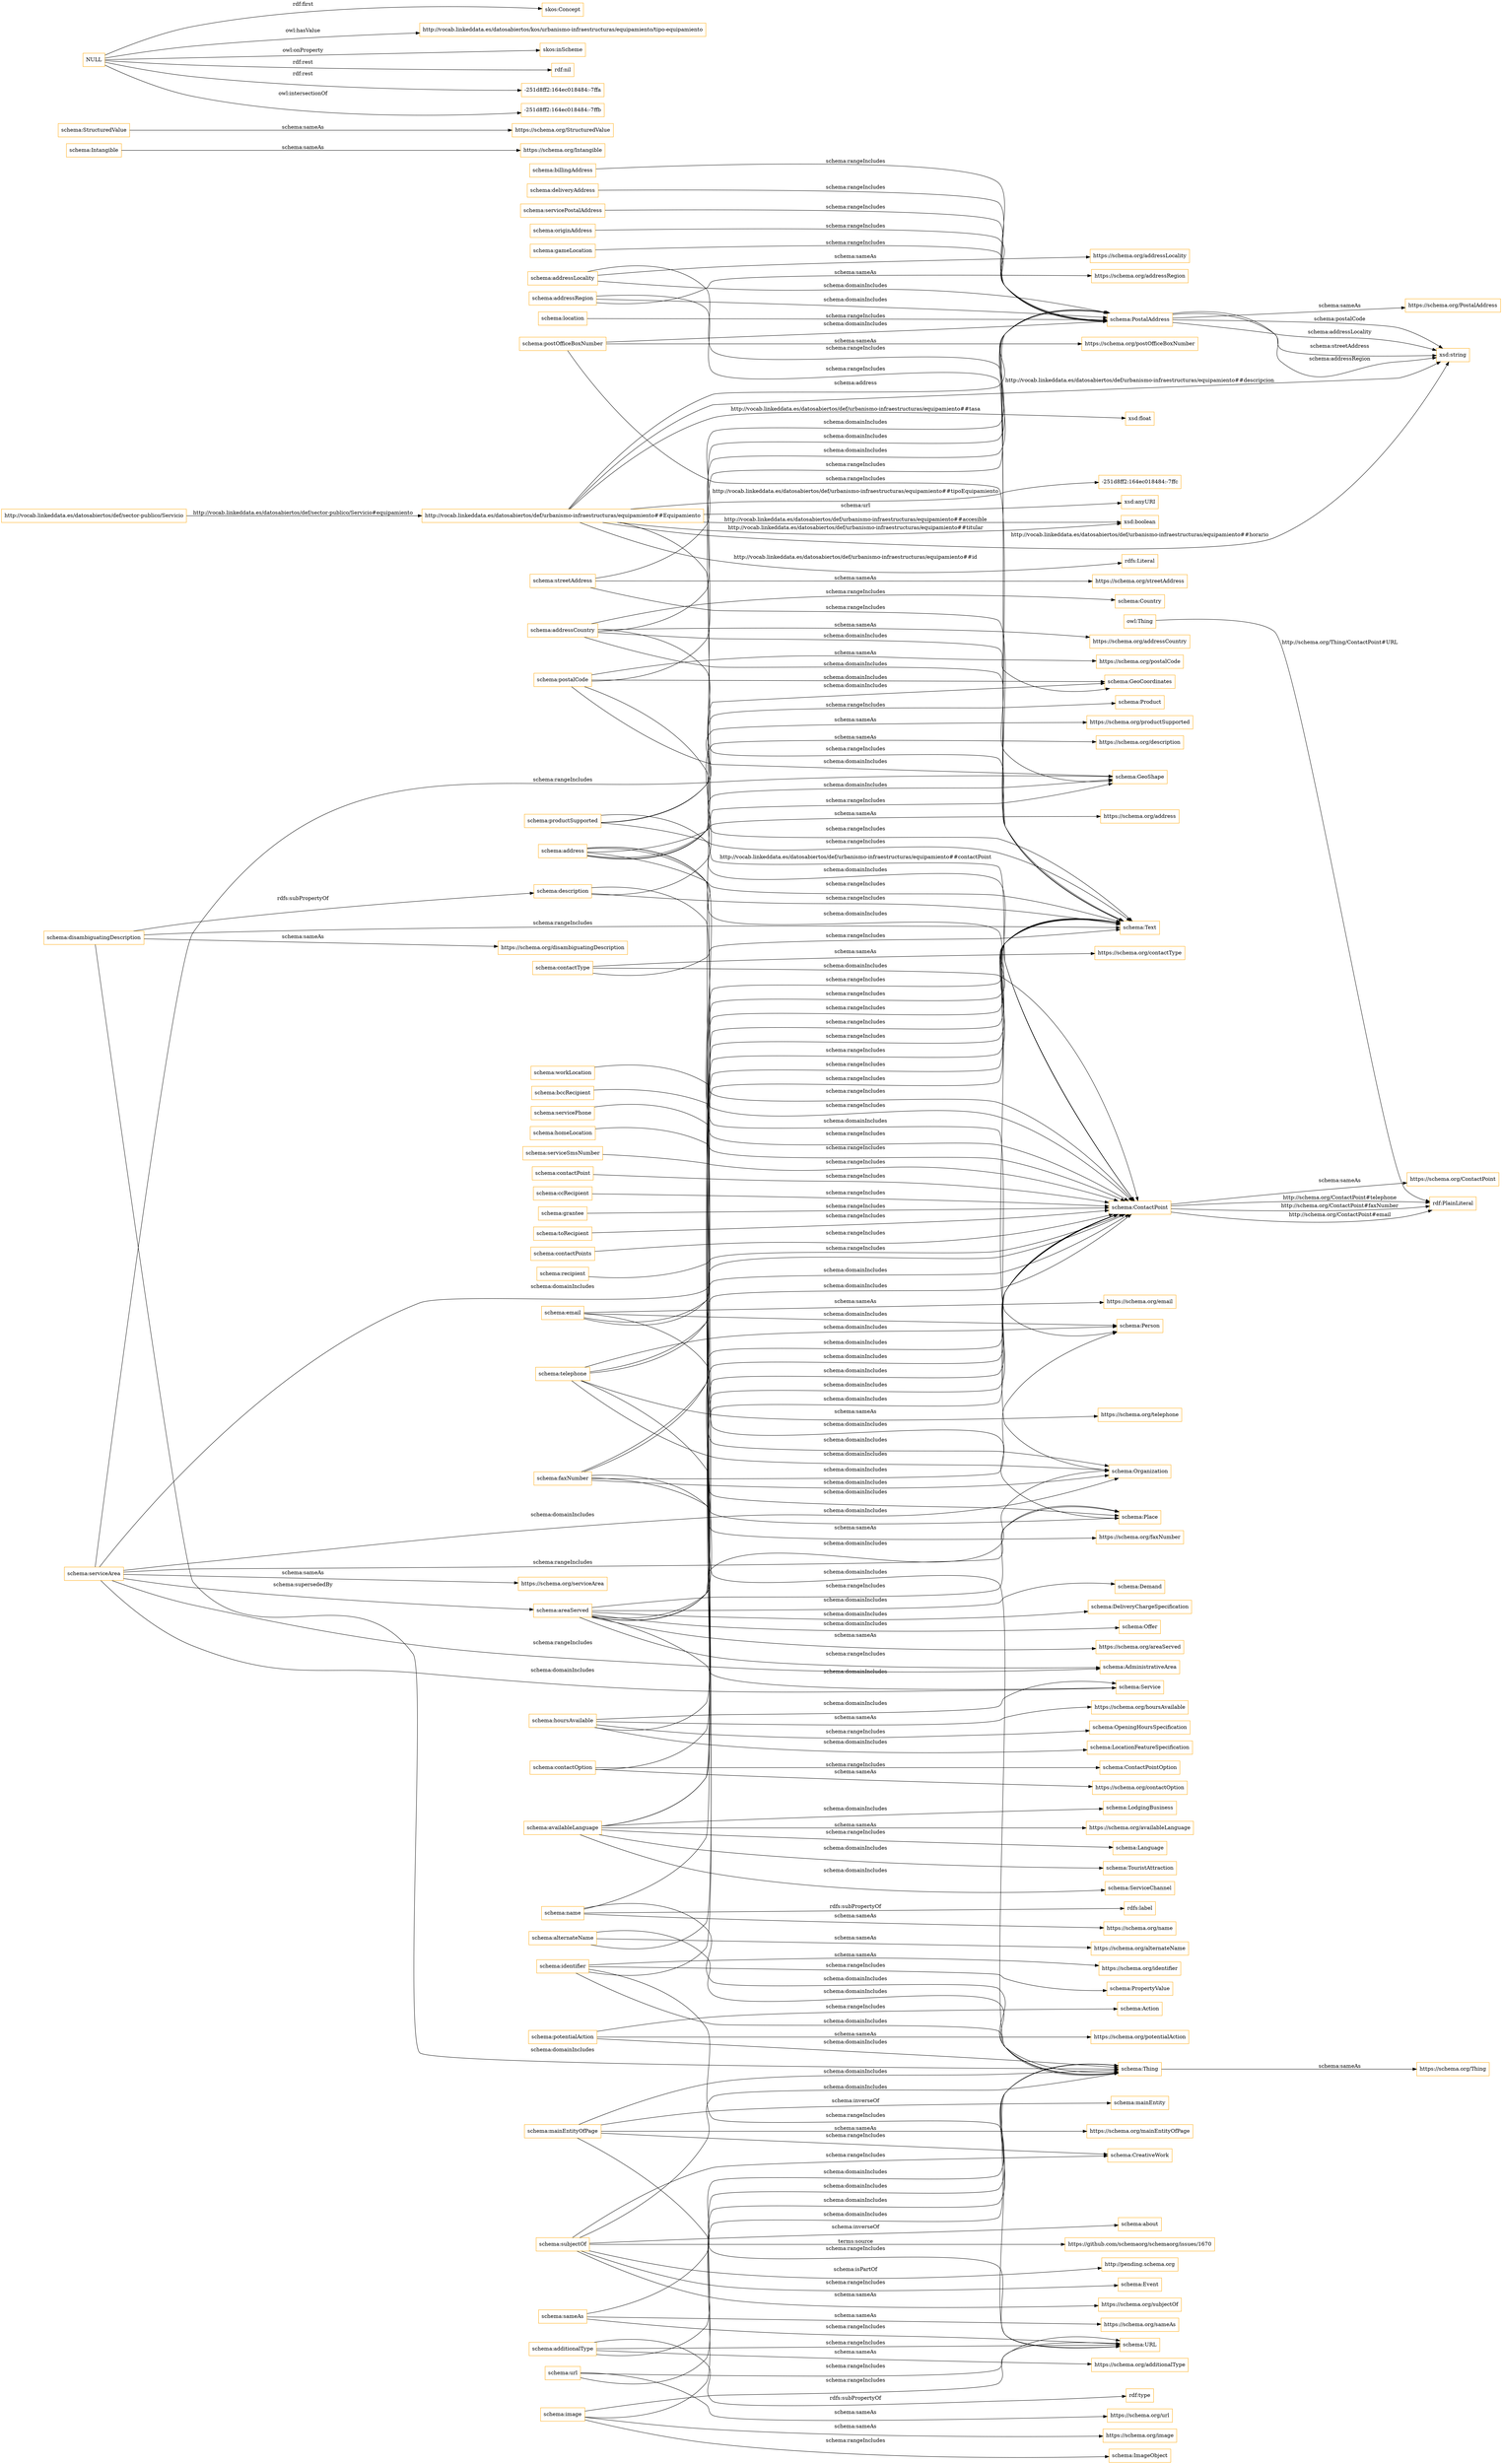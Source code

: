 digraph ar2dtool_diagram { 
rankdir=LR;
size="1501"
node [shape = rectangle, color="orange"]; "-251d8ff2:164ec018484:-7ffc" "schema:Intangible" "schema:PostalAddress" "schema:ContactPoint" "schema:Thing" "http://vocab.linkeddata.es/datosabiertos/def/sector-publico/Servicio" "schema:StructuredValue" "skos:Concept" "http://vocab.linkeddata.es/datosabiertos/def/urbanismo-infraestructuras/equipamiento##Equipamiento" ; /*classes style*/
	"schema:email" -> "schema:Text" [ label = "schema:rangeIncludes" ];
	"schema:email" -> "schema:Organization" [ label = "schema:domainIncludes" ];
	"schema:email" -> "schema:Person" [ label = "schema:domainIncludes" ];
	"schema:email" -> "https://schema.org/email" [ label = "schema:sameAs" ];
	"schema:email" -> "schema:ContactPoint" [ label = "schema:domainIncludes" ];
	"schema:addressLocality" -> "https://schema.org/addressLocality" [ label = "schema:sameAs" ];
	"schema:addressLocality" -> "schema:Text" [ label = "schema:rangeIncludes" ];
	"schema:addressLocality" -> "schema:PostalAddress" [ label = "schema:domainIncludes" ];
	"schema:addressCountry" -> "schema:GeoShape" [ label = "schema:domainIncludes" ];
	"schema:addressCountry" -> "schema:Country" [ label = "schema:rangeIncludes" ];
	"schema:addressCountry" -> "schema:PostalAddress" [ label = "schema:domainIncludes" ];
	"schema:addressCountry" -> "schema:Text" [ label = "schema:rangeIncludes" ];
	"schema:addressCountry" -> "schema:GeoCoordinates" [ label = "schema:domainIncludes" ];
	"schema:addressCountry" -> "https://schema.org/addressCountry" [ label = "schema:sameAs" ];
	"schema:PostalAddress" -> "https://schema.org/PostalAddress" [ label = "schema:sameAs" ];
	"schema:addressRegion" -> "https://schema.org/addressRegion" [ label = "schema:sameAs" ];
	"schema:addressRegion" -> "schema:Text" [ label = "schema:rangeIncludes" ];
	"schema:addressRegion" -> "schema:PostalAddress" [ label = "schema:domainIncludes" ];
	"schema:potentialAction" -> "schema:Action" [ label = "schema:rangeIncludes" ];
	"schema:potentialAction" -> "https://schema.org/potentialAction" [ label = "schema:sameAs" ];
	"schema:potentialAction" -> "schema:Thing" [ label = "schema:domainIncludes" ];
	"schema:toRecipient" -> "schema:ContactPoint" [ label = "schema:rangeIncludes" ];
	"schema:postOfficeBoxNumber" -> "schema:Text" [ label = "schema:rangeIncludes" ];
	"schema:postOfficeBoxNumber" -> "schema:PostalAddress" [ label = "schema:domainIncludes" ];
	"schema:postOfficeBoxNumber" -> "https://schema.org/postOfficeBoxNumber" [ label = "schema:sameAs" ];
	"schema:contactPoints" -> "schema:ContactPoint" [ label = "schema:rangeIncludes" ];
	"schema:mainEntityOfPage" -> "schema:Thing" [ label = "schema:domainIncludes" ];
	"schema:mainEntityOfPage" -> "schema:mainEntity" [ label = "schema:inverseOf" ];
	"schema:mainEntityOfPage" -> "https://schema.org/mainEntityOfPage" [ label = "schema:sameAs" ];
	"schema:mainEntityOfPage" -> "schema:CreativeWork" [ label = "schema:rangeIncludes" ];
	"schema:mainEntityOfPage" -> "schema:URL" [ label = "schema:rangeIncludes" ];
	"schema:disambiguatingDescription" -> "schema:description" [ label = "rdfs:subPropertyOf" ];
	"schema:disambiguatingDescription" -> "https://schema.org/disambiguatingDescription" [ label = "schema:sameAs" ];
	"schema:disambiguatingDescription" -> "schema:Text" [ label = "schema:rangeIncludes" ];
	"schema:disambiguatingDescription" -> "schema:Thing" [ label = "schema:domainIncludes" ];
	"schema:name" -> "rdfs:label" [ label = "rdfs:subPropertyOf" ];
	"schema:name" -> "https://schema.org/name" [ label = "schema:sameAs" ];
	"schema:name" -> "schema:Text" [ label = "schema:rangeIncludes" ];
	"schema:name" -> "schema:Thing" [ label = "schema:domainIncludes" ];
	"schema:location" -> "schema:PostalAddress" [ label = "schema:rangeIncludes" ];
	"schema:productSupported" -> "schema:Text" [ label = "schema:rangeIncludes" ];
	"schema:productSupported" -> "https://schema.org/productSupported" [ label = "schema:sameAs" ];
	"schema:productSupported" -> "schema:Product" [ label = "schema:rangeIncludes" ];
	"schema:productSupported" -> "schema:ContactPoint" [ label = "schema:domainIncludes" ];
	"schema:recipient" -> "schema:ContactPoint" [ label = "schema:rangeIncludes" ];
	"schema:contactType" -> "schema:Text" [ label = "schema:rangeIncludes" ];
	"schema:contactType" -> "https://schema.org/contactType" [ label = "schema:sameAs" ];
	"schema:contactType" -> "schema:ContactPoint" [ label = "schema:domainIncludes" ];
	"schema:billingAddress" -> "schema:PostalAddress" [ label = "schema:rangeIncludes" ];
	"schema:postalCode" -> "schema:PostalAddress" [ label = "schema:domainIncludes" ];
	"schema:postalCode" -> "schema:Text" [ label = "schema:rangeIncludes" ];
	"schema:postalCode" -> "schema:GeoCoordinates" [ label = "schema:domainIncludes" ];
	"schema:postalCode" -> "https://schema.org/postalCode" [ label = "schema:sameAs" ];
	"schema:postalCode" -> "schema:GeoShape" [ label = "schema:domainIncludes" ];
	"schema:workLocation" -> "schema:ContactPoint" [ label = "schema:rangeIncludes" ];
	"schema:faxNumber" -> "https://schema.org/faxNumber" [ label = "schema:sameAs" ];
	"schema:faxNumber" -> "schema:Organization" [ label = "schema:domainIncludes" ];
	"schema:faxNumber" -> "schema:Place" [ label = "schema:domainIncludes" ];
	"schema:faxNumber" -> "schema:ContactPoint" [ label = "schema:domainIncludes" ];
	"schema:faxNumber" -> "schema:Person" [ label = "schema:domainIncludes" ];
	"schema:faxNumber" -> "schema:Text" [ label = "schema:rangeIncludes" ];
	"schema:sameAs" -> "https://schema.org/sameAs" [ label = "schema:sameAs" ];
	"schema:sameAs" -> "schema:URL" [ label = "schema:rangeIncludes" ];
	"schema:sameAs" -> "schema:Thing" [ label = "schema:domainIncludes" ];
	"schema:deliveryAddress" -> "schema:PostalAddress" [ label = "schema:rangeIncludes" ];
	"schema:serviceArea" -> "schema:Service" [ label = "schema:domainIncludes" ];
	"schema:serviceArea" -> "schema:Place" [ label = "schema:rangeIncludes" ];
	"schema:serviceArea" -> "schema:AdministrativeArea" [ label = "schema:rangeIncludes" ];
	"schema:serviceArea" -> "schema:areaServed" [ label = "schema:supersededBy" ];
	"schema:serviceArea" -> "schema:ContactPoint" [ label = "schema:domainIncludes" ];
	"schema:serviceArea" -> "https://schema.org/serviceArea" [ label = "schema:sameAs" ];
	"schema:serviceArea" -> "schema:GeoShape" [ label = "schema:rangeIncludes" ];
	"schema:serviceArea" -> "schema:Organization" [ label = "schema:domainIncludes" ];
	"schema:contactOption" -> "https://schema.org/contactOption" [ label = "schema:sameAs" ];
	"schema:contactOption" -> "schema:ContactPoint" [ label = "schema:domainIncludes" ];
	"schema:contactOption" -> "schema:ContactPointOption" [ label = "schema:rangeIncludes" ];
	"schema:description" -> "https://schema.org/description" [ label = "schema:sameAs" ];
	"schema:description" -> "schema:Text" [ label = "schema:rangeIncludes" ];
	"schema:description" -> "schema:Thing" [ label = "schema:domainIncludes" ];
	"schema:servicePostalAddress" -> "schema:PostalAddress" [ label = "schema:rangeIncludes" ];
	"schema:additionalType" -> "rdf:type" [ label = "rdfs:subPropertyOf" ];
	"schema:additionalType" -> "https://schema.org/additionalType" [ label = "schema:sameAs" ];
	"schema:additionalType" -> "schema:URL" [ label = "schema:rangeIncludes" ];
	"schema:additionalType" -> "schema:Thing" [ label = "schema:domainIncludes" ];
	"schema:url" -> "https://schema.org/url" [ label = "schema:sameAs" ];
	"schema:url" -> "schema:URL" [ label = "schema:rangeIncludes" ];
	"schema:url" -> "schema:Thing" [ label = "schema:domainIncludes" ];
	"schema:originAddress" -> "schema:PostalAddress" [ label = "schema:rangeIncludes" ];
	"schema:streetAddress" -> "https://schema.org/streetAddress" [ label = "schema:sameAs" ];
	"schema:streetAddress" -> "schema:Text" [ label = "schema:rangeIncludes" ];
	"schema:streetAddress" -> "schema:PostalAddress" [ label = "schema:domainIncludes" ];
	"schema:gameLocation" -> "schema:PostalAddress" [ label = "schema:rangeIncludes" ];
	"schema:bccRecipient" -> "schema:ContactPoint" [ label = "schema:rangeIncludes" ];
	"schema:servicePhone" -> "schema:ContactPoint" [ label = "schema:rangeIncludes" ];
	"schema:alternateName" -> "https://schema.org/alternateName" [ label = "schema:sameAs" ];
	"schema:alternateName" -> "schema:Thing" [ label = "schema:domainIncludes" ];
	"schema:alternateName" -> "schema:Text" [ label = "schema:rangeIncludes" ];
	"schema:ContactPoint" -> "https://schema.org/ContactPoint" [ label = "schema:sameAs" ];
	"NULL" -> "http://vocab.linkeddata.es/datosabiertos/kos/urbanismo-infraestructuras/equipamiento/tipo-equipamiento" [ label = "owl:hasValue" ];
	"NULL" -> "skos:inScheme" [ label = "owl:onProperty" ];
	"NULL" -> "rdf:nil" [ label = "rdf:rest" ];
	"NULL" -> "-251d8ff2:164ec018484:-7ffa" [ label = "rdf:rest" ];
	"NULL" -> "skos:Concept" [ label = "rdf:first" ];
	"NULL" -> "-251d8ff2:164ec018484:-7ffb" [ label = "owl:intersectionOf" ];
	"schema:identifier" -> "schema:URL" [ label = "schema:rangeIncludes" ];
	"schema:identifier" -> "schema:PropertyValue" [ label = "schema:rangeIncludes" ];
	"schema:identifier" -> "https://schema.org/identifier" [ label = "schema:sameAs" ];
	"schema:identifier" -> "schema:Text" [ label = "schema:rangeIncludes" ];
	"schema:identifier" -> "schema:Thing" [ label = "schema:domainIncludes" ];
	"schema:homeLocation" -> "schema:ContactPoint" [ label = "schema:rangeIncludes" ];
	"schema:serviceSmsNumber" -> "schema:ContactPoint" [ label = "schema:rangeIncludes" ];
	"schema:contactPoint" -> "schema:ContactPoint" [ label = "schema:rangeIncludes" ];
	"schema:ccRecipient" -> "schema:ContactPoint" [ label = "schema:rangeIncludes" ];
	"schema:grantee" -> "schema:ContactPoint" [ label = "schema:rangeIncludes" ];
	"schema:Intangible" -> "https://schema.org/Intangible" [ label = "schema:sameAs" ];
	"schema:areaServed" -> "schema:Demand" [ label = "schema:domainIncludes" ];
	"schema:areaServed" -> "schema:Place" [ label = "schema:rangeIncludes" ];
	"schema:areaServed" -> "schema:Organization" [ label = "schema:domainIncludes" ];
	"schema:areaServed" -> "schema:AdministrativeArea" [ label = "schema:rangeIncludes" ];
	"schema:areaServed" -> "schema:GeoShape" [ label = "schema:rangeIncludes" ];
	"schema:areaServed" -> "schema:DeliveryChargeSpecification" [ label = "schema:domainIncludes" ];
	"schema:areaServed" -> "schema:Offer" [ label = "schema:domainIncludes" ];
	"schema:areaServed" -> "schema:Text" [ label = "schema:rangeIncludes" ];
	"schema:areaServed" -> "schema:ContactPoint" [ label = "schema:domainIncludes" ];
	"schema:areaServed" -> "schema:Service" [ label = "schema:domainIncludes" ];
	"schema:areaServed" -> "https://schema.org/areaServed" [ label = "schema:sameAs" ];
	"schema:Thing" -> "https://schema.org/Thing" [ label = "schema:sameAs" ];
	"schema:telephone" -> "schema:Text" [ label = "schema:rangeIncludes" ];
	"schema:telephone" -> "schema:Person" [ label = "schema:domainIncludes" ];
	"schema:telephone" -> "https://schema.org/telephone" [ label = "schema:sameAs" ];
	"schema:telephone" -> "schema:Organization" [ label = "schema:domainIncludes" ];
	"schema:telephone" -> "schema:Place" [ label = "schema:domainIncludes" ];
	"schema:telephone" -> "schema:ContactPoint" [ label = "schema:domainIncludes" ];
	"schema:address" -> "schema:Place" [ label = "schema:domainIncludes" ];
	"schema:address" -> "schema:Person" [ label = "schema:domainIncludes" ];
	"schema:address" -> "schema:PostalAddress" [ label = "schema:rangeIncludes" ];
	"schema:address" -> "schema:GeoCoordinates" [ label = "schema:domainIncludes" ];
	"schema:address" -> "schema:Organization" [ label = "schema:domainIncludes" ];
	"schema:address" -> "schema:Text" [ label = "schema:rangeIncludes" ];
	"schema:address" -> "schema:GeoShape" [ label = "schema:domainIncludes" ];
	"schema:address" -> "https://schema.org/address" [ label = "schema:sameAs" ];
	"schema:hoursAvailable" -> "schema:LocationFeatureSpecification" [ label = "schema:domainIncludes" ];
	"schema:hoursAvailable" -> "schema:Service" [ label = "schema:domainIncludes" ];
	"schema:hoursAvailable" -> "https://schema.org/hoursAvailable" [ label = "schema:sameAs" ];
	"schema:hoursAvailable" -> "schema:OpeningHoursSpecification" [ label = "schema:rangeIncludes" ];
	"schema:hoursAvailable" -> "schema:ContactPoint" [ label = "schema:domainIncludes" ];
	"schema:availableLanguage" -> "schema:Text" [ label = "schema:rangeIncludes" ];
	"schema:availableLanguage" -> "https://schema.org/availableLanguage" [ label = "schema:sameAs" ];
	"schema:availableLanguage" -> "schema:ContactPoint" [ label = "schema:domainIncludes" ];
	"schema:availableLanguage" -> "schema:TouristAttraction" [ label = "schema:domainIncludes" ];
	"schema:availableLanguage" -> "schema:Language" [ label = "schema:rangeIncludes" ];
	"schema:availableLanguage" -> "schema:ServiceChannel" [ label = "schema:domainIncludes" ];
	"schema:availableLanguage" -> "schema:LodgingBusiness" [ label = "schema:domainIncludes" ];
	"schema:subjectOf" -> "schema:CreativeWork" [ label = "schema:rangeIncludes" ];
	"schema:subjectOf" -> "schema:Thing" [ label = "schema:domainIncludes" ];
	"schema:subjectOf" -> "schema:about" [ label = "schema:inverseOf" ];
	"schema:subjectOf" -> "https://github.com/schemaorg/schemaorg/issues/1670" [ label = "terms:source" ];
	"schema:subjectOf" -> "schema:Event" [ label = "schema:rangeIncludes" ];
	"schema:subjectOf" -> "https://schema.org/subjectOf" [ label = "schema:sameAs" ];
	"schema:subjectOf" -> "http://pending.schema.org" [ label = "schema:isPartOf" ];
	"schema:image" -> "schema:ImageObject" [ label = "schema:rangeIncludes" ];
	"schema:image" -> "schema:URL" [ label = "schema:rangeIncludes" ];
	"schema:image" -> "https://schema.org/image" [ label = "schema:sameAs" ];
	"schema:image" -> "schema:Thing" [ label = "schema:domainIncludes" ];
	"schema:StructuredValue" -> "https://schema.org/StructuredValue" [ label = "schema:sameAs" ];
	"schema:ContactPoint" -> "rdf:PlainLiteral" [ label = "http://schema.org/ContactPoint#telephone" ];
	"http://vocab.linkeddata.es/datosabiertos/def/urbanismo-infraestructuras/equipamiento##Equipamiento" -> "xsd:boolean" [ label = "http://vocab.linkeddata.es/datosabiertos/def/urbanismo-infraestructuras/equipamiento##accesible" ];
	"schema:PostalAddress" -> "xsd:string" [ label = "schema:addressRegion" ];
	"http://vocab.linkeddata.es/datosabiertos/def/urbanismo-infraestructuras/equipamiento##Equipamiento" -> "-251d8ff2:164ec018484:-7ffc" [ label = "http://vocab.linkeddata.es/datosabiertos/def/urbanismo-infraestructuras/equipamiento##tipoEquipamiento" ];
	"http://vocab.linkeddata.es/datosabiertos/def/urbanismo-infraestructuras/equipamiento##Equipamiento" -> "rdfs:Literal" [ label = "http://vocab.linkeddata.es/datosabiertos/def/urbanismo-infraestructuras/equipamiento##id" ];
	"http://vocab.linkeddata.es/datosabiertos/def/sector-publico/Servicio" -> "http://vocab.linkeddata.es/datosabiertos/def/urbanismo-infraestructuras/equipamiento##Equipamiento" [ label = "http://vocab.linkeddata.es/datosabiertos/def/sector-publico/Servicio#equipamiento" ];
	"http://vocab.linkeddata.es/datosabiertos/def/urbanismo-infraestructuras/equipamiento##Equipamiento" -> "xsd:string" [ label = "http://vocab.linkeddata.es/datosabiertos/def/urbanismo-infraestructuras/equipamiento##horario" ];
	"http://vocab.linkeddata.es/datosabiertos/def/urbanismo-infraestructuras/equipamiento##Equipamiento" -> "xsd:string" [ label = "http://vocab.linkeddata.es/datosabiertos/def/urbanismo-infraestructuras/equipamiento##descripcion" ];
	"owl:Thing" -> "rdf:PlainLiteral" [ label = "http://schema.org/Thing/ContactPoint#URL" ];
	"schema:PostalAddress" -> "xsd:string" [ label = "schema:postalCode" ];
	"http://vocab.linkeddata.es/datosabiertos/def/urbanismo-infraestructuras/equipamiento##Equipamiento" -> "xsd:float" [ label = "http://vocab.linkeddata.es/datosabiertos/def/urbanismo-infraestructuras/equipamiento##tasa" ];
	"http://vocab.linkeddata.es/datosabiertos/def/urbanismo-infraestructuras/equipamiento##Equipamiento" -> "xsd:anyURI" [ label = "schema:url" ];
	"http://vocab.linkeddata.es/datosabiertos/def/urbanismo-infraestructuras/equipamiento##Equipamiento" -> "schema:ContactPoint" [ label = "http://vocab.linkeddata.es/datosabiertos/def/urbanismo-infraestructuras/equipamiento##contactPoint" ];
	"schema:ContactPoint" -> "rdf:PlainLiteral" [ label = "http://schema.org/ContactPoint#faxNumber" ];
	"schema:PostalAddress" -> "xsd:string" [ label = "schema:addressLocality" ];
	"http://vocab.linkeddata.es/datosabiertos/def/urbanismo-infraestructuras/equipamiento##Equipamiento" -> "schema:PostalAddress" [ label = "schema:address" ];
	"schema:ContactPoint" -> "rdf:PlainLiteral" [ label = "http://schema.org/ContactPoint#email" ];
	"http://vocab.linkeddata.es/datosabiertos/def/urbanismo-infraestructuras/equipamiento##Equipamiento" -> "xsd:boolean" [ label = "http://vocab.linkeddata.es/datosabiertos/def/urbanismo-infraestructuras/equipamiento##titular" ];
	"schema:PostalAddress" -> "xsd:string" [ label = "schema:streetAddress" ];

}
